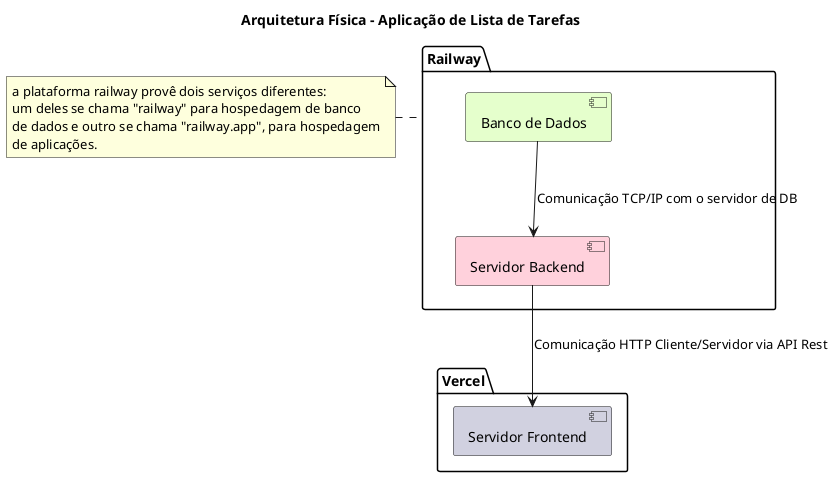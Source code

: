@startuml
!define DATABASE_COLOR #E5FFCC
!define SERVER_COLOR #FFD1DC
!define CLIENT_COLOR #D1D1E0

title Arquitetura Física - Aplicação de Lista de Tarefas

package "Railway" {
    [Banco de Dados] DATABASE_COLOR
    [Servidor Backend] SERVER_COLOR
}

package "Vercel" {
    [Servidor Frontend] CLIENT_COLOR
}

note left of "Railway"
  a plataforma railway provê dois serviços diferentes:
  um deles se chama "railway" para hospedagem de banco
  de dados e outro se chama "railway.app", para hospedagem
  de aplicações.
end note

[Banco de Dados] --> [Servidor Backend] : Comunicação TCP/IP com o servidor de DB 
[Servidor Backend] --> [Servidor Frontend] : Comunicação HTTP Cliente/Servidor via API Rest 
@enduml
